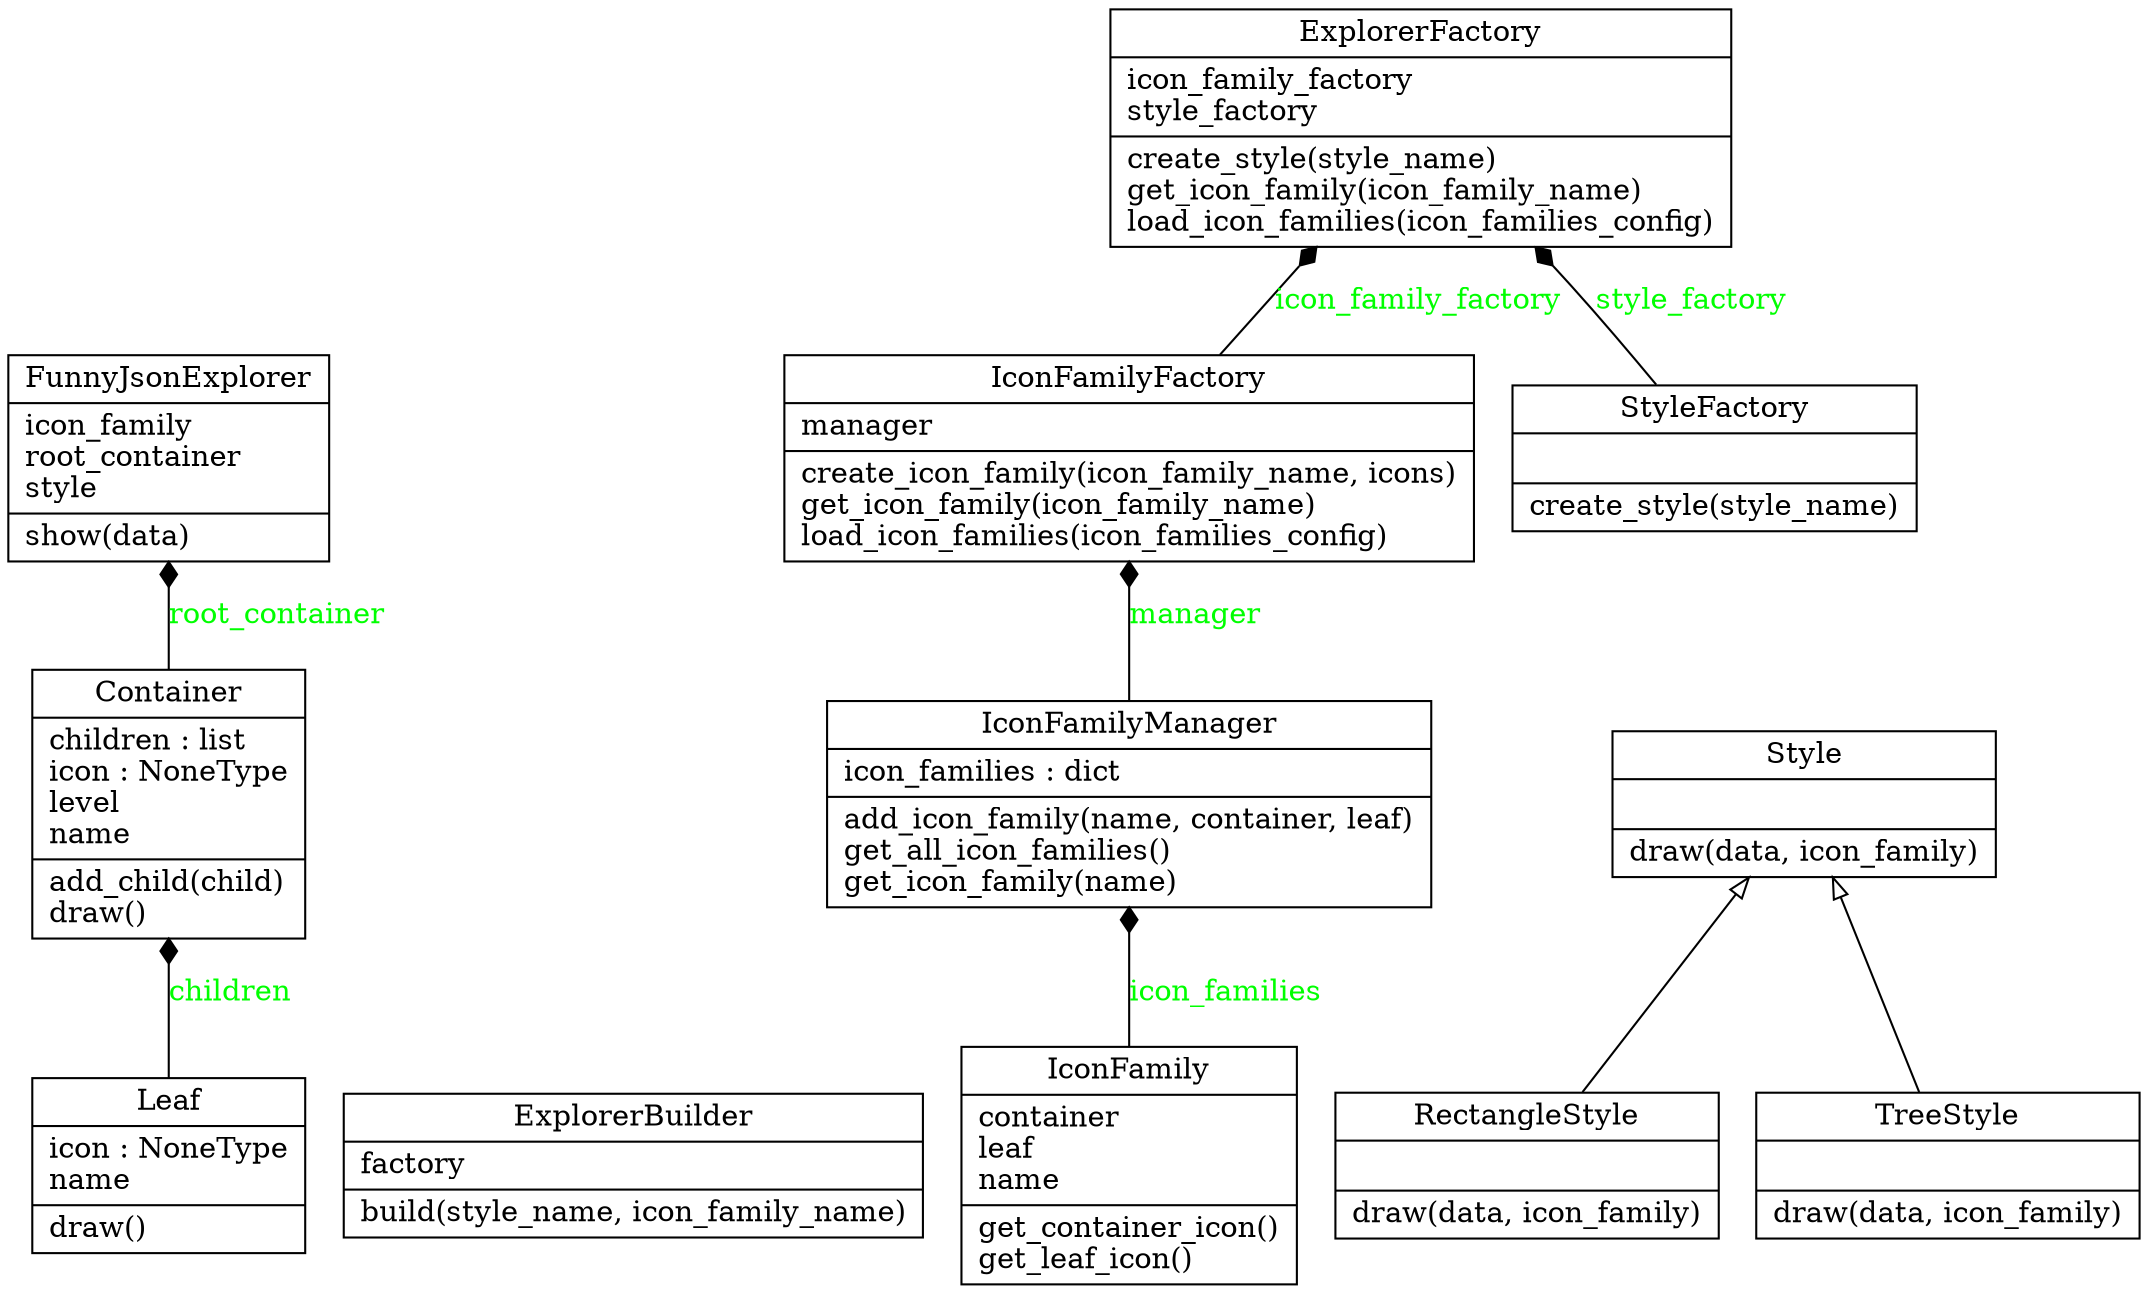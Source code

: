 digraph "classes" {
charset="utf-8"
rankdir=BT
"0" [label="{Container|children : list\licon : NoneType\llevel\lname\l|add_child(child)\ldraw()\l}", shape="record"];
"1" [label="{Leaf|icon : NoneType\lname\l|draw()\l}", shape="record"];
"2" [label="{ExplorerBuilder|factory\l|build(style_name, icon_family_name)\l}", shape="record"];
"3" [label="{ExplorerFactory|icon_family_factory\lstyle_factory\l|create_style(style_name)\lget_icon_family(icon_family_name)\lload_icon_families(icon_families_config)\l}", shape="record"];
"4" [label="{FunnyJsonExplorer|icon_family\lroot_container\lstyle\l|show(data)\l}", shape="record"];
"5" [label="{IconFamily|container\lleaf\lname\l|get_container_icon()\lget_leaf_icon()\l}", shape="record"];
"6" [label="{IconFamilyFactory|manager\l|create_icon_family(icon_family_name, icons)\lget_icon_family(icon_family_name)\lload_icon_families(icon_families_config)\l}", shape="record"];
"7" [label="{IconFamilyManager|icon_families : dict\l|add_icon_family(name, container, leaf)\lget_all_icon_families()\lget_icon_family(name)\l}", shape="record"];
"8" [label="{RectangleStyle|\l|draw(data, icon_family)\l}", shape="record"];
"9" [label="{Style|\l|draw(data, icon_family)\l}", shape="record"];
"10" [label="{StyleFactory|\l|create_style(style_name)\l}", shape="record"];
"11" [label="{TreeStyle|\l|draw(data, icon_family)\l}", shape="record"];

"8" -> "9" [arrowhead="empty", arrowtail="none"];
"11" -> "9" [arrowhead="empty", arrowtail="none"];
"0" -> "4" [arrowhead="diamond", arrowtail="none", fontcolor="green", label="root_container", style="solid"];
"6" -> "3" [arrowhead="diamond", arrowtail="none", fontcolor="green", label="icon_family_factory", style="solid"];
"10" -> "3" [arrowhead="diamond", arrowtail="none", fontcolor="green", label="style_factory", style="solid"];
"7" -> "6" [arrowhead="diamond", arrowtail="none", fontcolor="green", label="manager", style="solid"];
"5" -> "7" [arrowhead="diamond", arrowtail="none", fontcolor="green", label="icon_families", style="solid"];
"1" -> "0" [arrowhead="diamond", arrowtail="none", fontcolor="green", label="children", style="solid"];
}
